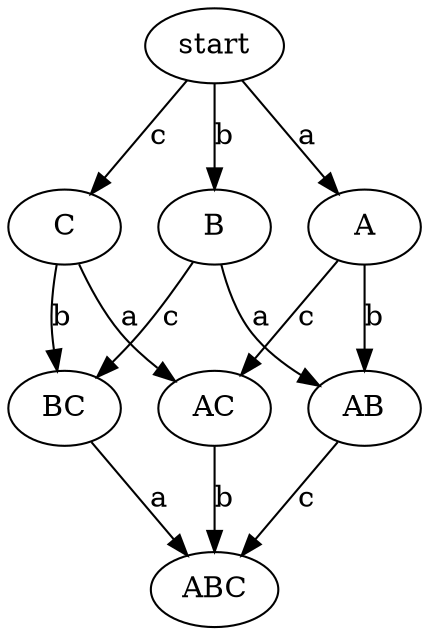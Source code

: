 digraph G {
	"start" -> "C" [label="c"]
	"start" -> "B" [label="b"]
	"start" -> "A" [label="a"]
	"C" -> "AC" [label="a"]
	"C" -> "BC" [label="b"]
	"B" -> "AB" [label="a"]
	"B" -> "BC" [label="c"]
	"AB" -> "ABC" [label="c"]
	"A" -> "AB" [label="b"]
	"A" -> "AC" [label="c"]
	"AC" -> "ABC" [label="b"]
	"BC" -> "ABC" [label="a"]
} 
 /* 
	> B -c-> BC / < B -b-> start
	> A -b-> AB / < A -a-> start
	> C -a-> AC / < C -c-> start
	> start -c-> C / > start -a-> A
	> BC -a-> ABC / < BC -b-> C
	> AC -b-> ABC / < AC -a-> C
	> AC -b-> ABC / < AC -c-> A
	< ABC -a-> BC / < ABC -b-> AC
	< ABC -a-> BC / < ABC -c-> AB
	> AB -c-> ABC / < AB -a-> B
	> B -a-> AB / > B -c-> BC
	> A -c-> AC / < A -a-> start
	> start -c-> C / > start -b-> B
	> AB -c-> ABC / < AB -b-> A
	< ABC -b-> AC / < ABC -c-> AB
	> C -a-> AC / > C -b-> BC
	> B -a-> AB / < B -b-> start
	< AC -a-> C / < AC -c-> A
	> start -a-> A / > start -b-> B
	> BC -a-> ABC / < BC -c-> B
	< BC -c-> B / < BC -b-> C
	< AB -a-> B / < AB -b-> A
	> C -b-> BC / < C -c-> start
	> A -b-> AB / > A -c-> AC
*/